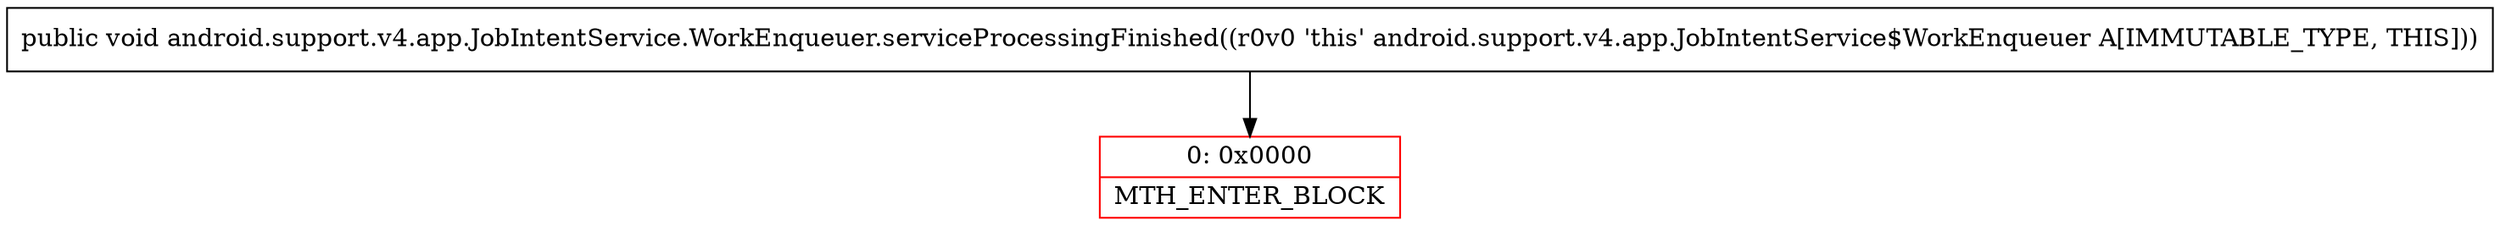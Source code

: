 digraph "CFG forandroid.support.v4.app.JobIntentService.WorkEnqueuer.serviceProcessingFinished()V" {
subgraph cluster_Region_1860233570 {
label = "R(0)";
node [shape=record,color=blue];
}
Node_0 [shape=record,color=red,label="{0\:\ 0x0000|MTH_ENTER_BLOCK\l}"];
MethodNode[shape=record,label="{public void android.support.v4.app.JobIntentService.WorkEnqueuer.serviceProcessingFinished((r0v0 'this' android.support.v4.app.JobIntentService$WorkEnqueuer A[IMMUTABLE_TYPE, THIS])) }"];
MethodNode -> Node_0;
}

